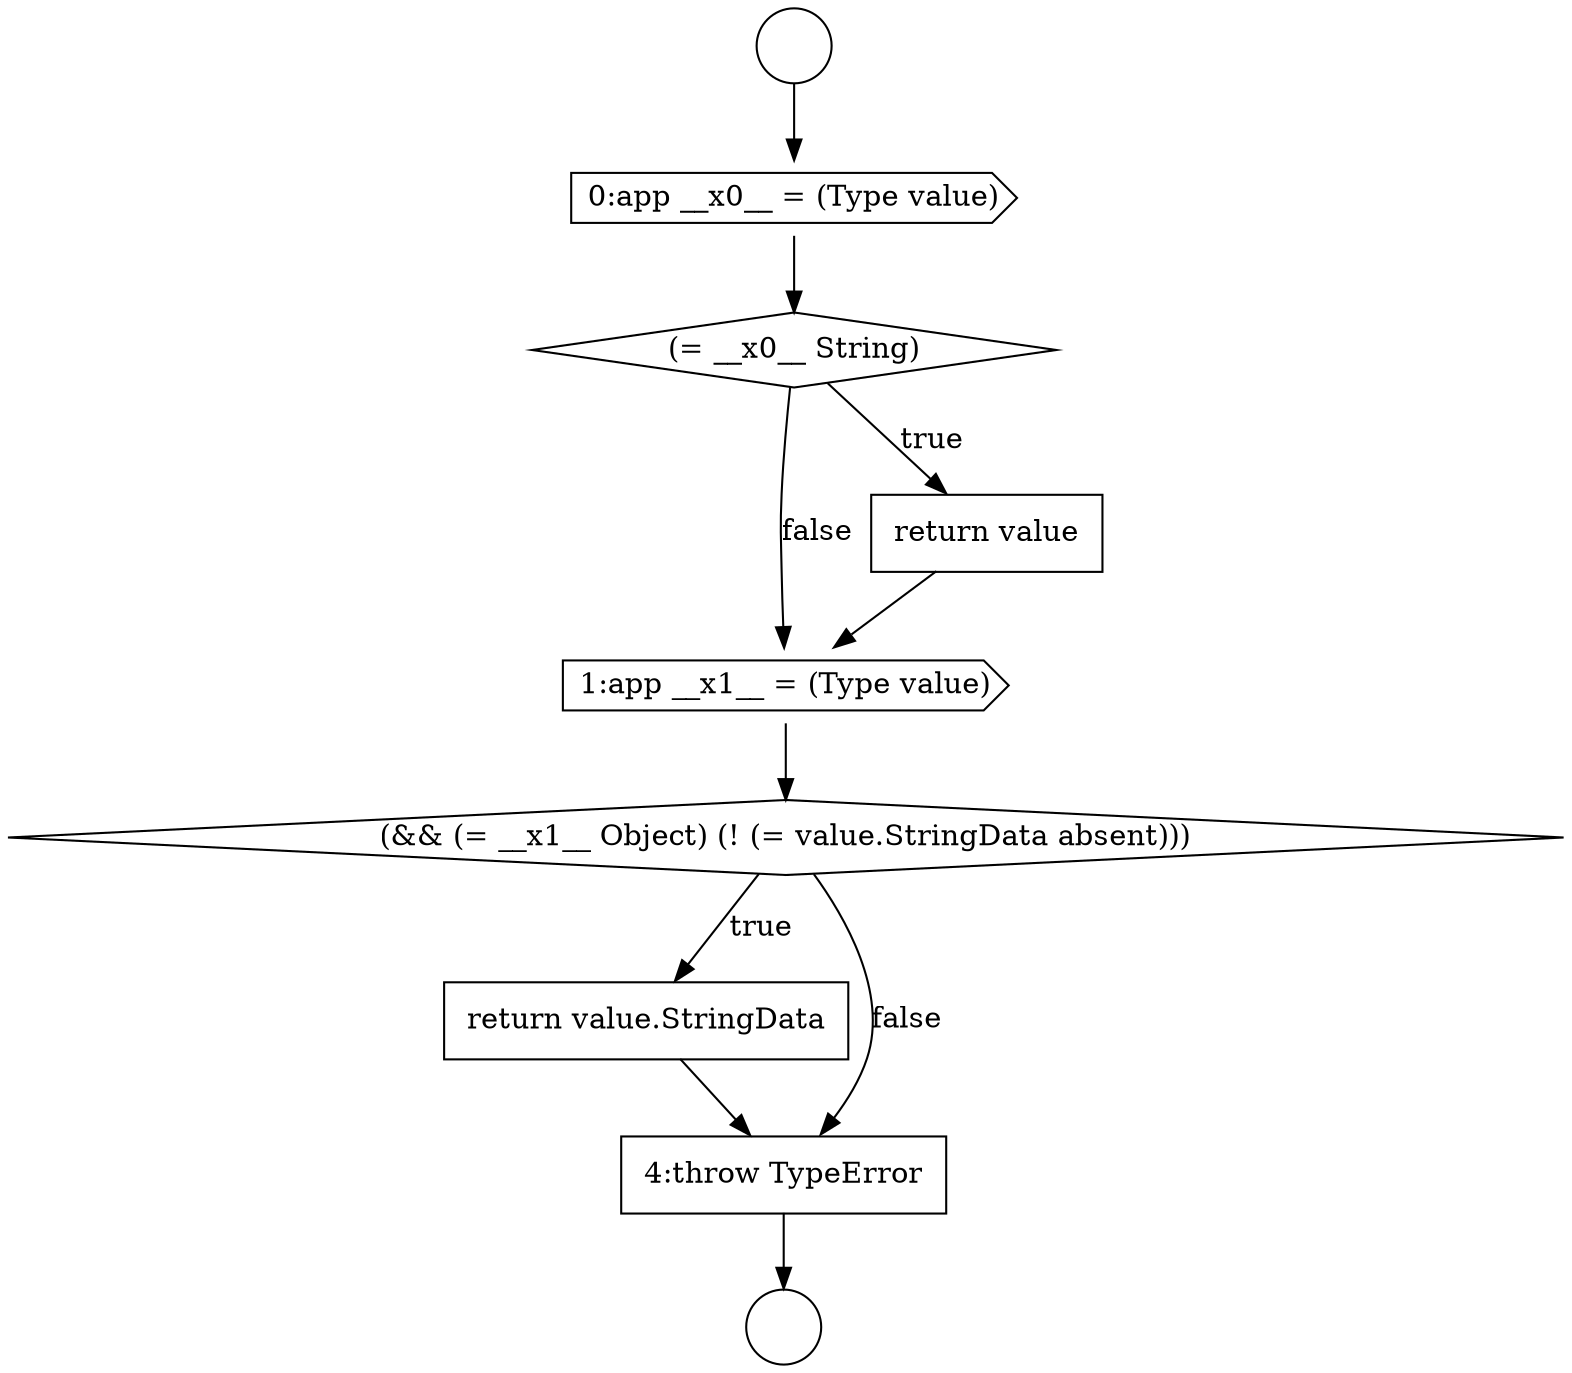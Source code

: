 digraph {
  node12197 [shape=cds, label=<<font color="black">0:app __x0__ = (Type value)</font>> color="black" fillcolor="white" style=filled]
  node12200 [shape=cds, label=<<font color="black">1:app __x1__ = (Type value)</font>> color="black" fillcolor="white" style=filled]
  node12196 [shape=circle label=" " color="black" fillcolor="white" style=filled]
  node12201 [shape=diamond, label=<<font color="black">(&amp;&amp; (= __x1__ Object) (! (= value.StringData absent)))</font>> color="black" fillcolor="white" style=filled]
  node12199 [shape=none, margin=0, label=<<font color="black">
    <table border="0" cellborder="1" cellspacing="0" cellpadding="10">
      <tr><td align="left">return value</td></tr>
    </table>
  </font>> color="black" fillcolor="white" style=filled]
  node12195 [shape=circle label=" " color="black" fillcolor="white" style=filled]
  node12202 [shape=none, margin=0, label=<<font color="black">
    <table border="0" cellborder="1" cellspacing="0" cellpadding="10">
      <tr><td align="left">return value.StringData</td></tr>
    </table>
  </font>> color="black" fillcolor="white" style=filled]
  node12198 [shape=diamond, label=<<font color="black">(= __x0__ String)</font>> color="black" fillcolor="white" style=filled]
  node12203 [shape=none, margin=0, label=<<font color="black">
    <table border="0" cellborder="1" cellspacing="0" cellpadding="10">
      <tr><td align="left">4:throw TypeError</td></tr>
    </table>
  </font>> color="black" fillcolor="white" style=filled]
  node12198 -> node12199 [label=<<font color="black">true</font>> color="black"]
  node12198 -> node12200 [label=<<font color="black">false</font>> color="black"]
  node12195 -> node12197 [ color="black"]
  node12201 -> node12202 [label=<<font color="black">true</font>> color="black"]
  node12201 -> node12203 [label=<<font color="black">false</font>> color="black"]
  node12202 -> node12203 [ color="black"]
  node12199 -> node12200 [ color="black"]
  node12200 -> node12201 [ color="black"]
  node12203 -> node12196 [ color="black"]
  node12197 -> node12198 [ color="black"]
}
